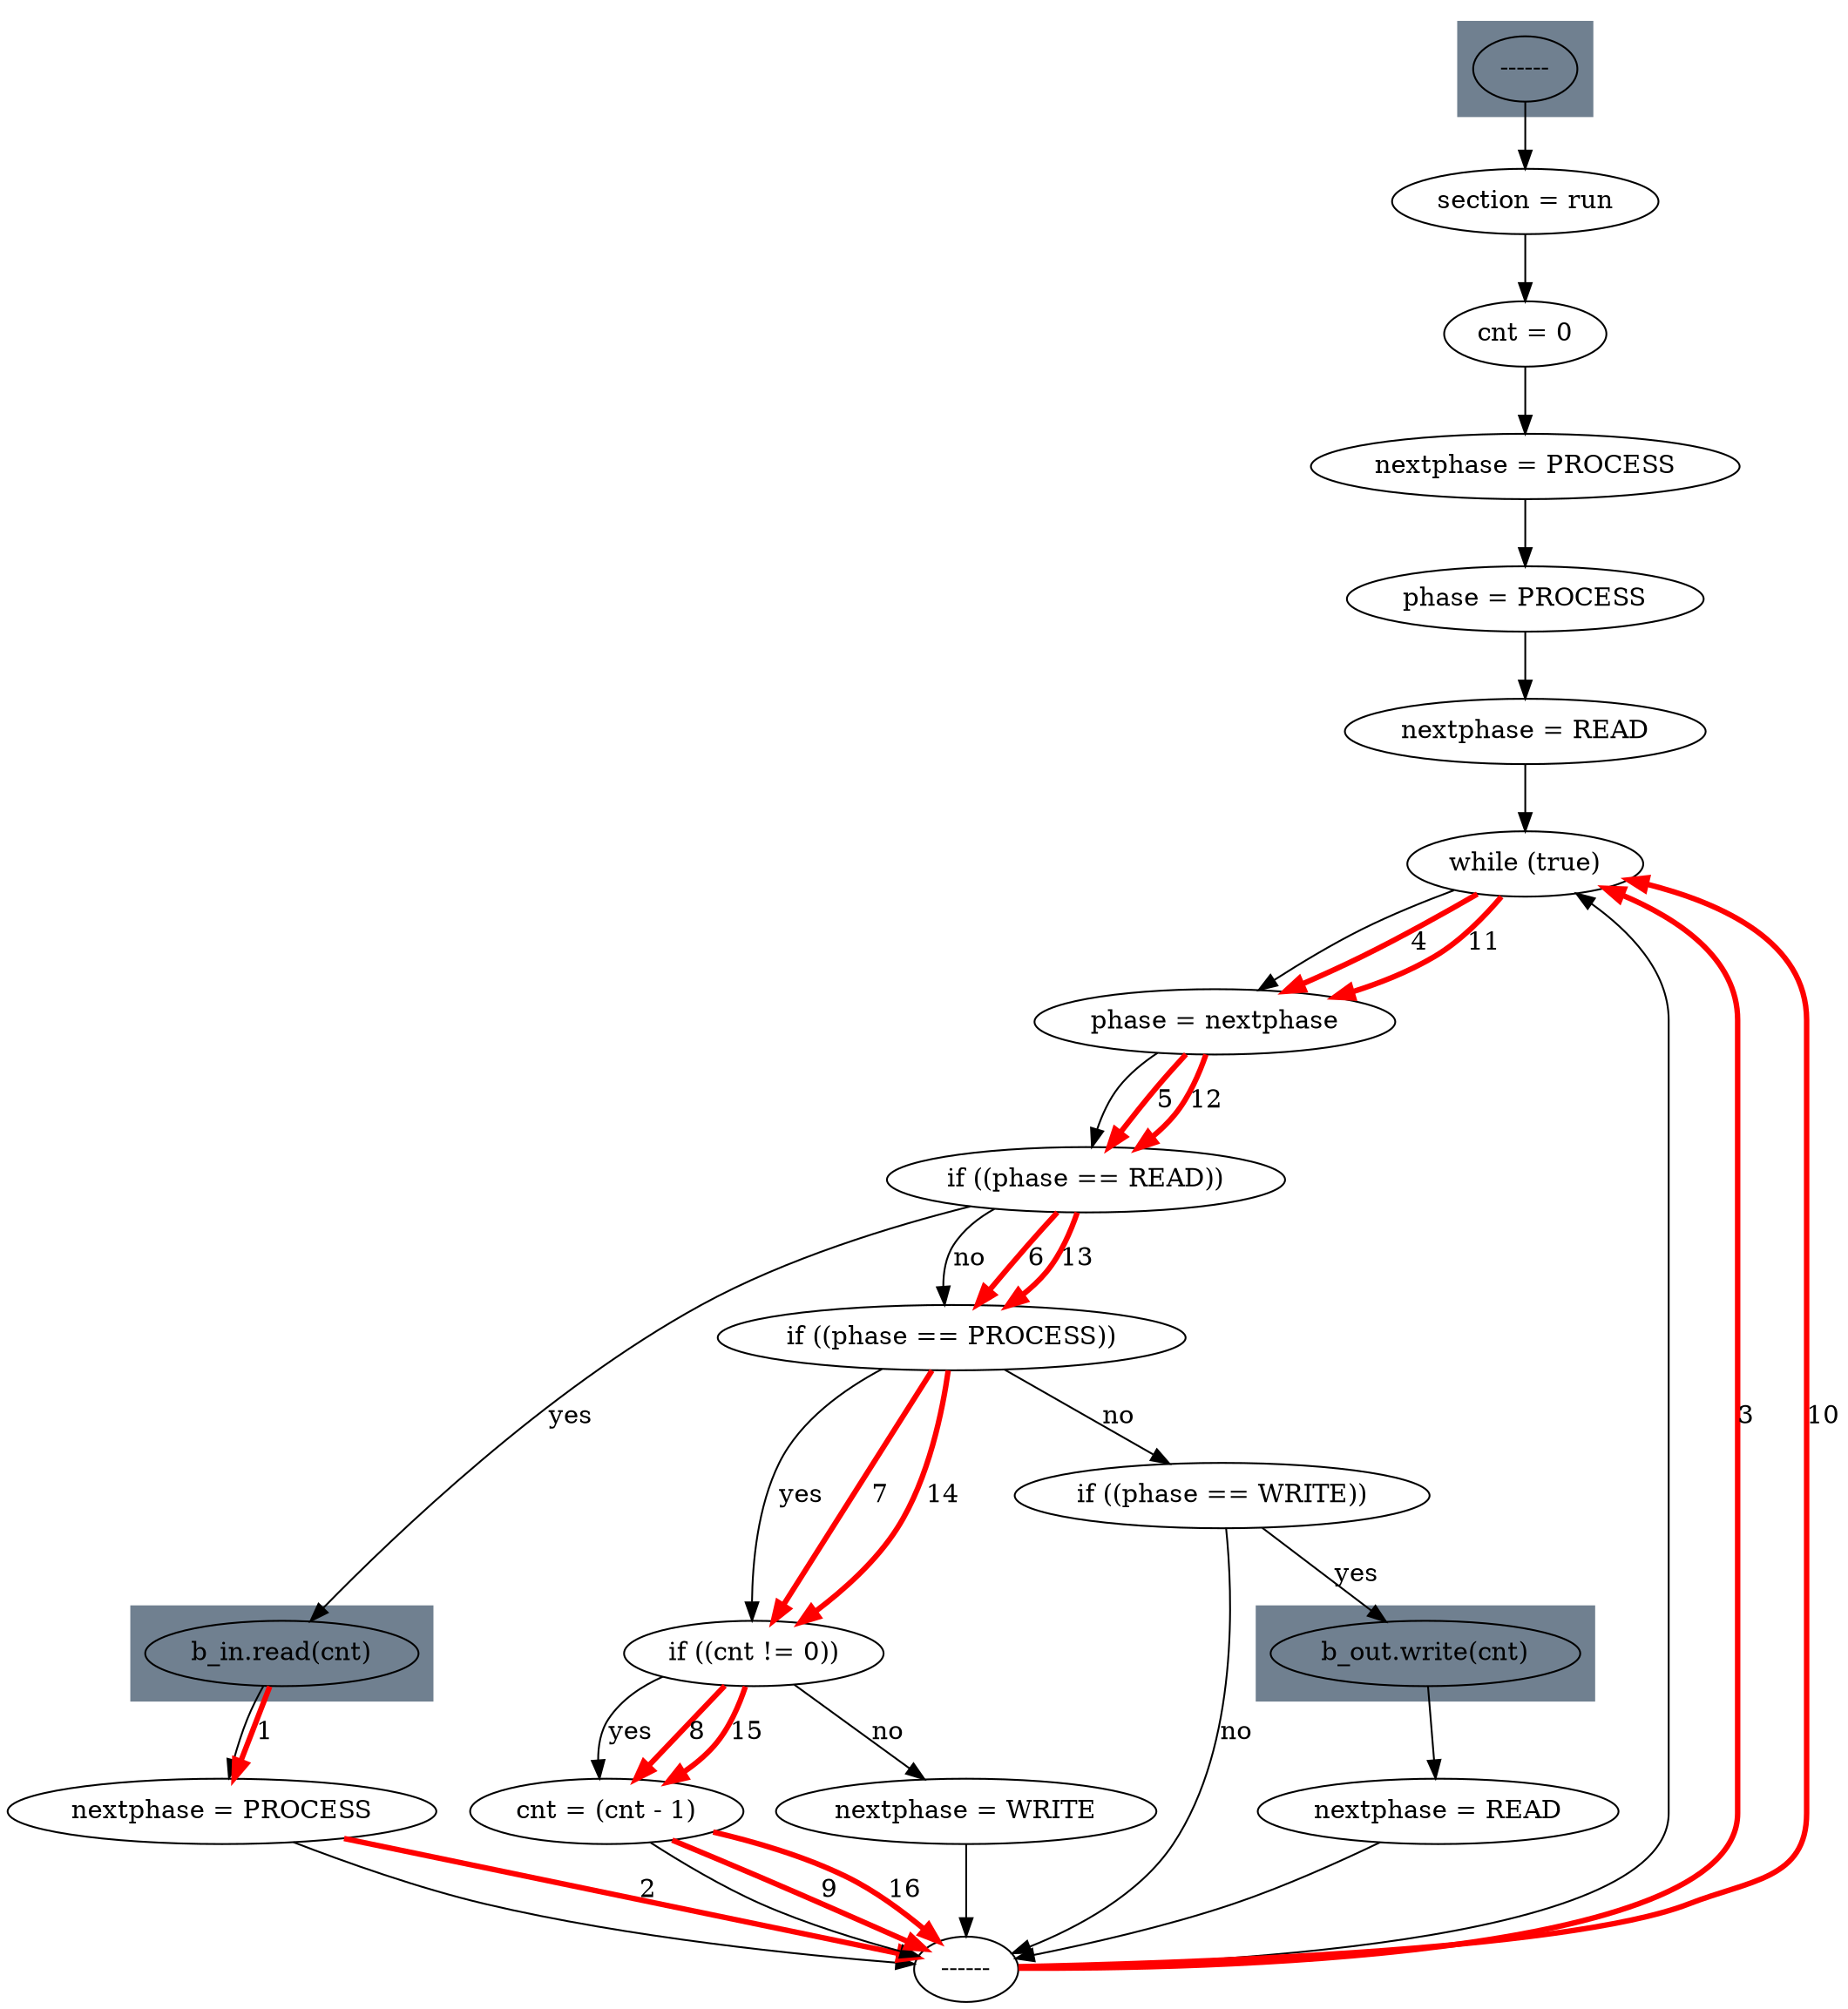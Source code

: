 digraph Spurious {  graph [rankdir=TD];  
state_0[ label = "------"];
state_1[ label = "section = run"];
state_2[ label = "cnt = 0"];
state_3[ label = "nextphase = PROCESS"];
state_4[ label = "phase = PROCESS"];
state_5[ label = "nextphase = READ"];
state_6[ label = "while (true)"];
state_7[ label = "phase = nextphase"];
state_8[ label = "if ((phase == READ))"];
state_9[ label = "b_in.read(cnt)"];
state_10[ label = "nextphase = PROCESS"];
state_11[ label = "------"];
state_12[ label = "if ((phase == PROCESS))"];
state_13[ label = "if ((cnt != 0))"];
state_14[ label = "cnt = (cnt - 1)"];
state_15[ label = "nextphase = WRITE"];
state_16[ label = "if ((phase == WRITE))"];
state_17[ label = "b_out.write(cnt)"];
state_18[ label = "nextphase = READ"];

state_0 -> state_1;
state_1 -> state_2;
state_2 -> state_3;
state_3 -> state_4;
state_4 -> state_5;
state_5 -> state_6;
state_6 -> state_7;
state_7 -> state_8;
state_8 -> state_9[label = "yes"];
state_8 -> state_12[label = "no"];
state_9 -> state_10;
state_10 -> state_11;
state_11 -> state_6;
state_12 -> state_13[label = "yes"];
state_12 -> state_16[label = "no"];
state_13 -> state_14[label = "yes"];
state_13 -> state_15[label = "no"];
state_14 -> state_11;
state_15 -> state_11;
state_16 -> state_17[label = "yes"];
state_16 -> state_11[label = "no"];
state_17 -> state_18;
state_18 -> state_11;

subgraph cluster_0 {
	style=filled; color=slategray;
	state_0;
}
subgraph cluster_1 {
	style=filled; color=slategray;
	state_9;
}
subgraph cluster_2 {
	style=filled; color=slategray;
	state_17;
}
state_9 -> state_10[label = "1", color=red, penwidth=3.0];
state_10 -> state_11[label = "2", color=red, penwidth=3.0];
state_11 -> state_6[label = "3", color=red, penwidth=3.0];
state_6 -> state_7[label = "4", color=red, penwidth=3.0];
state_7 -> state_8[label = "5", color=red, penwidth=3.0];
state_8 -> state_12[label = "6", color=red, penwidth=3.0];
state_12 -> state_13[label = "7", color=red, penwidth=3.0];
state_13 -> state_14[label = "8", color=red, penwidth=3.0];
state_14 -> state_11[label = "9", color=red, penwidth=3.0];
state_11 -> state_6[label = "10", color=red, penwidth=3.0];
state_6 -> state_7[label = "11", color=red, penwidth=3.0];
state_7 -> state_8[label = "12", color=red, penwidth=3.0];
state_8 -> state_12[label = "13", color=red, penwidth=3.0];
state_12 -> state_13[label = "14", color=red, penwidth=3.0];
state_13 -> state_14[label = "15", color=red, penwidth=3.0];
state_14 -> state_11[label = "16", color=red, penwidth=3.0];
}
